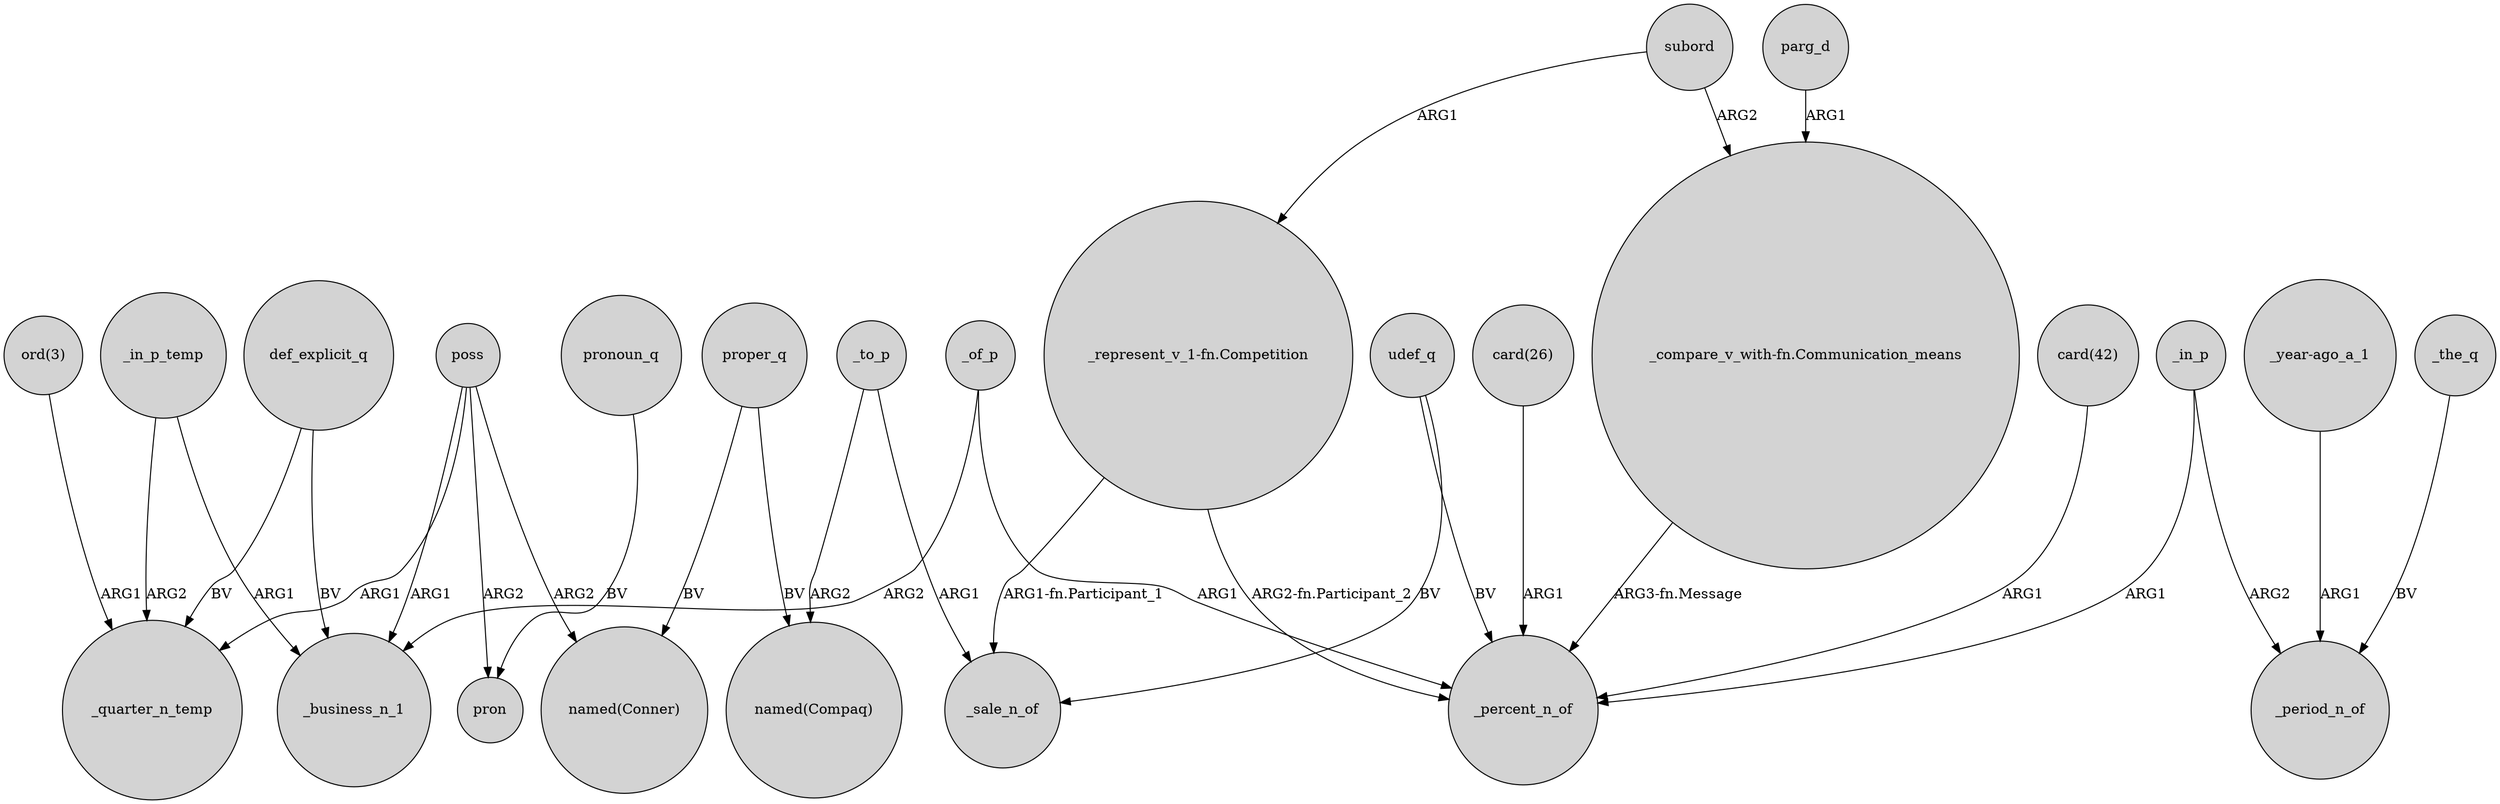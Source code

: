 digraph {
	node [shape=circle style=filled]
	def_explicit_q -> _business_n_1 [label=BV]
	_in_p_temp -> _quarter_n_temp [label=ARG2]
	poss -> _business_n_1 [label=ARG1]
	"ord(3)" -> _quarter_n_temp [label=ARG1]
	"_represent_v_1-fn.Competition" -> _percent_n_of [label="ARG2-fn.Participant_2"]
	"card(42)" -> _percent_n_of [label=ARG1]
	_in_p -> _period_n_of [label=ARG2]
	poss -> "named(Conner)" [label=ARG2]
	"card(26)" -> _percent_n_of [label=ARG1]
	_to_p -> "named(Compaq)" [label=ARG2]
	subord -> "_represent_v_1-fn.Competition" [label=ARG1]
	"_year-ago_a_1" -> _period_n_of [label=ARG1]
	udef_q -> _sale_n_of [label=BV]
	"_compare_v_with-fn.Communication_means" -> _percent_n_of [label="ARG3-fn.Message"]
	_of_p -> _percent_n_of [label=ARG1]
	_in_p_temp -> _business_n_1 [label=ARG1]
	_to_p -> _sale_n_of [label=ARG1]
	proper_q -> "named(Conner)" [label=BV]
	pronoun_q -> pron [label=BV]
	parg_d -> "_compare_v_with-fn.Communication_means" [label=ARG1]
	poss -> pron [label=ARG2]
	udef_q -> _percent_n_of [label=BV]
	"_represent_v_1-fn.Competition" -> _sale_n_of [label="ARG1-fn.Participant_1"]
	subord -> "_compare_v_with-fn.Communication_means" [label=ARG2]
	def_explicit_q -> _quarter_n_temp [label=BV]
	_of_p -> _business_n_1 [label=ARG2]
	poss -> _quarter_n_temp [label=ARG1]
	proper_q -> "named(Compaq)" [label=BV]
	_the_q -> _period_n_of [label=BV]
	_in_p -> _percent_n_of [label=ARG1]
}

